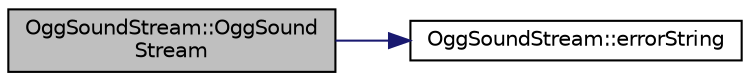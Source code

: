 digraph "OggSoundStream::OggSoundStream"
{
  edge [fontname="Helvetica",fontsize="10",labelfontname="Helvetica",labelfontsize="10"];
  node [fontname="Helvetica",fontsize="10",shape=record];
  rankdir="LR";
  Node1 [label="OggSoundStream::OggSound\lStream",height=0.2,width=0.4,color="black", fillcolor="grey75", style="filled", fontcolor="black"];
  Node1 -> Node2 [color="midnightblue",fontsize="10",style="solid",fontname="Helvetica"];
  Node2 [label="OggSoundStream::errorString",height=0.2,width=0.4,color="black", fillcolor="white", style="filled",URL="$class_ogg_sound_stream.html#a7dd6c3989a12ea09debdf8b9ab5b01e6"];
}
